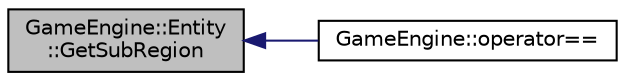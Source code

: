 digraph "GameEngine::Entity::GetSubRegion"
{
  edge [fontname="Helvetica",fontsize="10",labelfontname="Helvetica",labelfontsize="10"];
  node [fontname="Helvetica",fontsize="10",shape=record];
  rankdir="LR";
  Node12 [label="GameEngine::Entity\l::GetSubRegion",height=0.2,width=0.4,color="black", fillcolor="grey75", style="filled", fontcolor="black"];
  Node12 -> Node13 [dir="back",color="midnightblue",fontsize="10",style="solid",fontname="Helvetica"];
  Node13 [label="GameEngine::operator==",height=0.2,width=0.4,color="black", fillcolor="white", style="filled",URL="$namespace_game_engine.html#a6b7445fbc4d941d7f57cd13615e9a2eb"];
}
